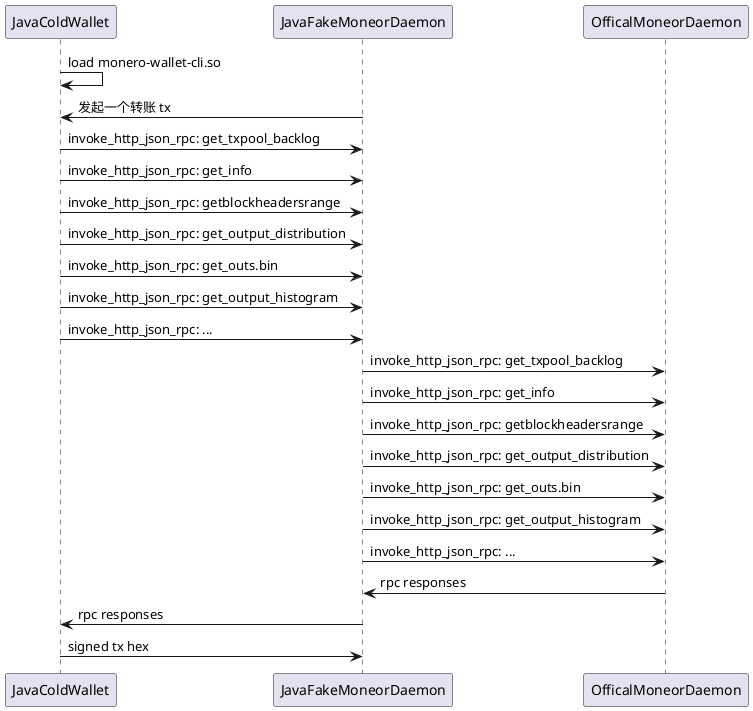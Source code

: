 @startuml

JavaColdWallet -> JavaColdWallet: load monero-wallet-cli.so
JavaFakeMoneorDaemon -> JavaColdWallet: 发起一个转账 tx

JavaColdWallet -> JavaFakeMoneorDaemon: invoke_http_json_rpc: get_txpool_backlog
JavaColdWallet -> JavaFakeMoneorDaemon: invoke_http_json_rpc: get_info
JavaColdWallet -> JavaFakeMoneorDaemon: invoke_http_json_rpc: getblockheadersrange
JavaColdWallet -> JavaFakeMoneorDaemon: invoke_http_json_rpc: get_output_distribution
JavaColdWallet -> JavaFakeMoneorDaemon: invoke_http_json_rpc: get_outs.bin
JavaColdWallet -> JavaFakeMoneorDaemon: invoke_http_json_rpc: get_output_histogram
JavaColdWallet -> JavaFakeMoneorDaemon: invoke_http_json_rpc: ...



JavaFakeMoneorDaemon -> OfficalMoneorDaemon: invoke_http_json_rpc: get_txpool_backlog
JavaFakeMoneorDaemon -> OfficalMoneorDaemon: invoke_http_json_rpc: get_info
JavaFakeMoneorDaemon -> OfficalMoneorDaemon: invoke_http_json_rpc: getblockheadersrange
JavaFakeMoneorDaemon -> OfficalMoneorDaemon: invoke_http_json_rpc: get_output_distribution
JavaFakeMoneorDaemon -> OfficalMoneorDaemon: invoke_http_json_rpc: get_outs.bin
JavaFakeMoneorDaemon -> OfficalMoneorDaemon: invoke_http_json_rpc: get_output_histogram
JavaFakeMoneorDaemon -> OfficalMoneorDaemon: invoke_http_json_rpc: ...
OfficalMoneorDaemon -> JavaFakeMoneorDaemon: rpc responses
JavaFakeMoneorDaemon -> JavaColdWallet: rpc responses


JavaFakeMoneorDaemon <- JavaColdWallet: signed tx hex


@enduml